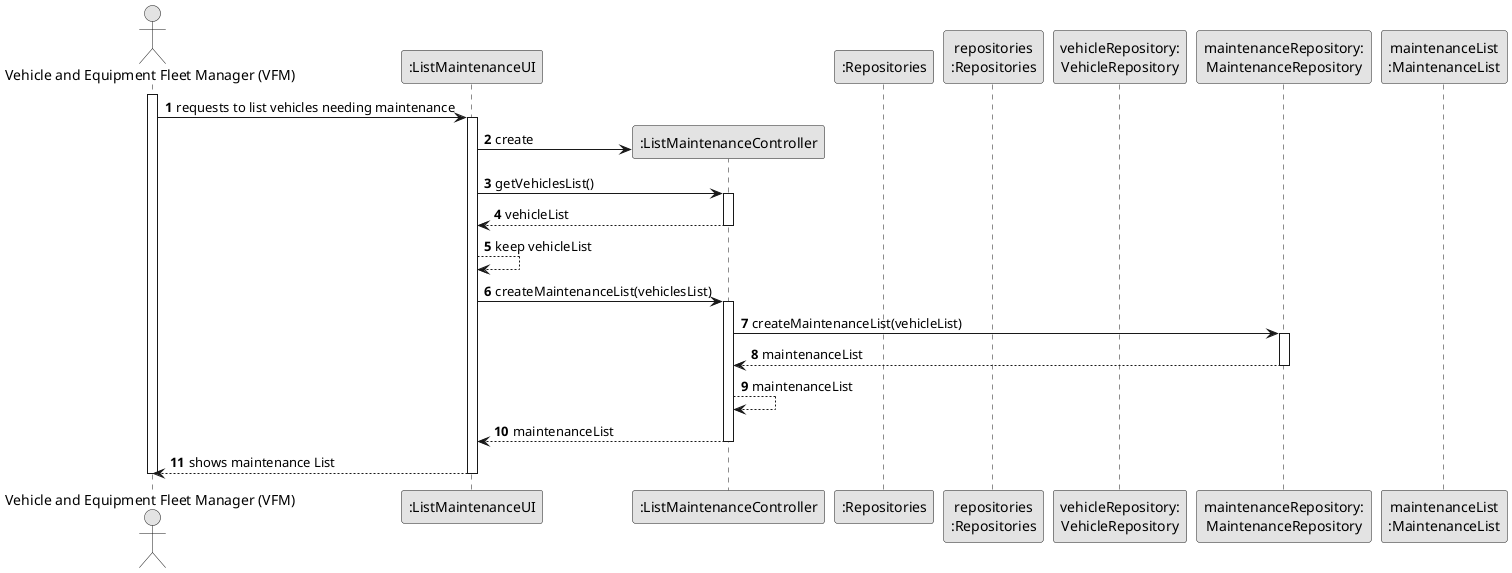 @startuml
skinparam monochrome true
skinparam packageStyle rectangle
skinparam shadowing false


autonumber

'hide footbox
actor "Vehicle and Equipment Fleet Manager (VFM)" as VFM
participant ":ListMaintenanceUI" as UI
participant ":ListMaintenanceController" as CTRL
participant ":Repositories" as RepositorySingleton
participant "repositories\n:Repositories" as PLAT
participant "vehicleRepository:\nVehicleRepository" as VehicleRepository
participant "maintenanceRepository:\nMaintenanceRepository" as MaintenanceRepository
participant "maintenanceList\n:MaintenanceList" as MaintenanceList
activate VFM

    VFM -> UI : requests to list vehicles needing maintenance
    activate UI

        UI -> CTRL** : create

        UI -> CTRL : getVehiclesList()
        activate CTRL

            CTRL --> UI : vehicleList
        deactivate CTRL

        UI --> UI : keep vehicleList

        UI -> CTRL : createMaintenanceList(vehiclesList)
        activate CTRL

        CTRL -> MaintenanceRepository: createMaintenanceList(vehicleList)
        activate MaintenanceRepository


        MaintenanceRepository --> CTRL: maintenanceList
        deactivate MaintenanceRepository

        CTRL --> CTRL : maintenanceList


            CTRL --> UI : maintenanceList
        deactivate CTRL

        UI --> VFM : shows maintenance List
    deactivate UI

deactivate VFM

@enduml